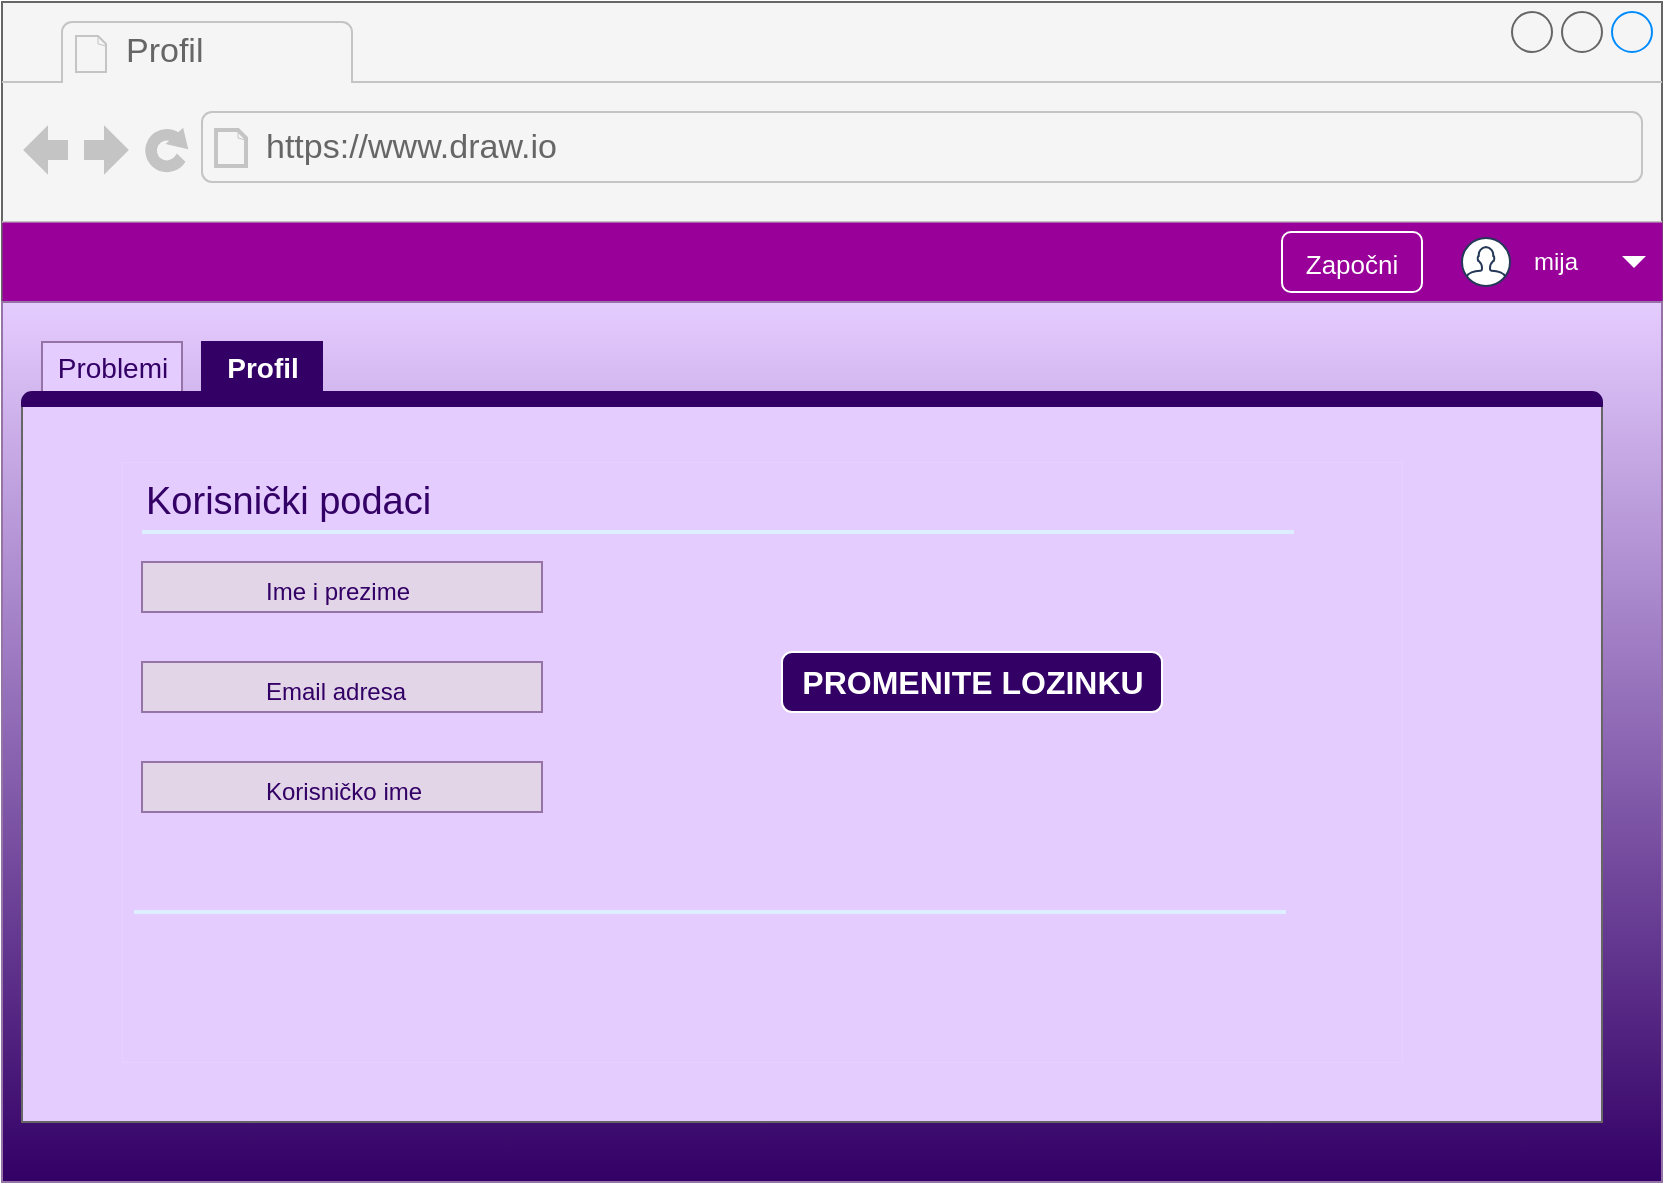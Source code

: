 <mxfile version="17.4.5" type="device"><diagram id="esItojhq8iem5CA4j8q9" name="Page-1"><mxGraphModel dx="1422" dy="682" grid="1" gridSize="10" guides="1" tooltips="1" connect="1" arrows="1" fold="1" page="1" pageScale="1" pageWidth="850" pageHeight="1100" math="0" shadow="0"><root><mxCell id="0"/><mxCell id="1" parent="0"/><mxCell id="IFPbUaXIg5gM6hR5f0Dj-1" value="" style="strokeWidth=1;shadow=0;dashed=0;align=center;html=1;shape=mxgraph.mockup.containers.browserWindow;rSize=0;strokeColor=#666666;strokeColor2=#008cff;strokeColor3=#c4c4c4;mainText=,;recursiveResize=0;fillColor=#f5f5f5;fontColor=#333333;" vertex="1" parent="1"><mxGeometry y="10" width="830" height="590" as="geometry"/></mxCell><mxCell id="IFPbUaXIg5gM6hR5f0Dj-2" value="Profil" style="strokeWidth=1;shadow=0;dashed=0;align=center;html=1;shape=mxgraph.mockup.containers.anchor;fontSize=17;fontColor=#666666;align=left;" vertex="1" parent="IFPbUaXIg5gM6hR5f0Dj-1"><mxGeometry x="60" y="12" width="110" height="26" as="geometry"/></mxCell><mxCell id="IFPbUaXIg5gM6hR5f0Dj-3" value="https://www.draw.io" style="strokeWidth=1;shadow=0;dashed=0;align=center;html=1;shape=mxgraph.mockup.containers.anchor;rSize=0;fontSize=17;fontColor=#666666;align=left;" vertex="1" parent="IFPbUaXIg5gM6hR5f0Dj-1"><mxGeometry x="130" y="60" width="250" height="26" as="geometry"/></mxCell><mxCell id="IFPbUaXIg5gM6hR5f0Dj-4" value="" style="rounded=0;whiteSpace=wrap;html=1;labelBackgroundColor=none;fontSize=19;strokeColor=#996185;strokeWidth=0;fillColor=#990099;gradientColor=none;" vertex="1" parent="IFPbUaXIg5gM6hR5f0Dj-1"><mxGeometry y="110" width="830" height="40" as="geometry"/></mxCell><mxCell id="IFPbUaXIg5gM6hR5f0Dj-5" value="" style="rounded=1;fillColor=none;strokeColor=none;html=1;labelBackgroundColor=none;fontSize=13;fontColor=#FFFFFF;" vertex="1" parent="IFPbUaXIg5gM6hR5f0Dj-1"><mxGeometry x="720" y="115" width="110" height="30" as="geometry"/></mxCell><mxCell id="IFPbUaXIg5gM6hR5f0Dj-6" value="" style="shape=triangle;direction=south;fillColor=#ffffff;strokeColor=none;html=1;labelBackgroundColor=none;fontSize=13;fontColor=#FFFFFF;" vertex="1" parent="IFPbUaXIg5gM6hR5f0Dj-5"><mxGeometry x="1" y="0.5" width="12" height="6" relative="1" as="geometry"><mxPoint x="-20" y="-3" as="offset"/></mxGeometry></mxCell><mxCell id="IFPbUaXIg5gM6hR5f0Dj-7" value="mija" style="shape=mxgraph.ios7.icons.user;fillColor=#ffffff;strokeColor=#253858;html=1;fontColor=#ffffff;align=left;fontSize=12;spacingLeft=10;labelPosition=right;verticalLabelPosition=middle;verticalAlign=middle;labelBackgroundColor=none;" vertex="1" parent="IFPbUaXIg5gM6hR5f0Dj-5"><mxGeometry y="0.5" width="24" height="24" relative="1" as="geometry"><mxPoint x="10" y="-12" as="offset"/></mxGeometry></mxCell><mxCell id="IFPbUaXIg5gM6hR5f0Dj-8" value="&lt;font style=&quot;font-size: 13px&quot; color=&quot;#ffffff&quot;&gt;Započni&lt;/font&gt;" style="rounded=1;whiteSpace=wrap;html=1;labelBackgroundColor=none;fontSize=15;strokeColor=#FFFFFF;strokeWidth=1;fillColor=none;gradientColor=none;" vertex="1" parent="IFPbUaXIg5gM6hR5f0Dj-1"><mxGeometry x="640" y="115" width="70" height="30" as="geometry"/></mxCell><mxCell id="IFPbUaXIg5gM6hR5f0Dj-9" value="" style="rounded=0;whiteSpace=wrap;html=1;fillColor=#E5CCFF;strokeColor=#9673a6;gradientColor=#330066;" vertex="1" parent="IFPbUaXIg5gM6hR5f0Dj-1"><mxGeometry y="150" width="830" height="440" as="geometry"/></mxCell><mxCell id="IFPbUaXIg5gM6hR5f0Dj-10" value="" style="strokeWidth=1;shadow=0;dashed=0;align=center;html=1;shape=mxgraph.mockup.containers.marginRect2;rectMarginTop=32;strokeColor=#666666;gradientColor=none;fillColor=#E5CCFF;" vertex="1" parent="IFPbUaXIg5gM6hR5f0Dj-1"><mxGeometry x="10" y="170" width="790" height="390" as="geometry"/></mxCell><mxCell id="IFPbUaXIg5gM6hR5f0Dj-11" value="&lt;font style=&quot;font-size: 14px&quot; color=&quot;#330066&quot;&gt;Problemi&lt;/font&gt;" style="strokeWidth=1;shadow=0;dashed=0;align=center;html=1;shape=mxgraph.mockup.containers.rrect;rSize=0;fontSize=17;fillColor=#E5CCFF;strokeColor=#9673a6;" vertex="1" parent="IFPbUaXIg5gM6hR5f0Dj-10"><mxGeometry width="70" height="25" relative="1" as="geometry"><mxPoint x="10" as="offset"/></mxGeometry></mxCell><mxCell id="IFPbUaXIg5gM6hR5f0Dj-12" value="" style="strokeWidth=1;shadow=0;dashed=0;align=center;html=1;shape=mxgraph.mockup.containers.topButton;rSize=5;strokeColor=#330066;fillColor=#330066;gradientColor=none;resizeWidth=1;movable=0;deletable=1;" vertex="1" parent="IFPbUaXIg5gM6hR5f0Dj-10"><mxGeometry width="790.0" height="7" relative="1" as="geometry"><mxPoint y="25" as="offset"/></mxGeometry></mxCell><mxCell id="IFPbUaXIg5gM6hR5f0Dj-82" value="" style="strokeWidth=0;shadow=0;dashed=0;align=center;html=1;shape=mxgraph.mockup.forms.rrect;rSize=0;strokeColor=#FFFFFF;fillColor=none;gradientColor=none;" vertex="1" parent="IFPbUaXIg5gM6hR5f0Dj-10"><mxGeometry x="50" y="60" width="640" height="300" as="geometry"/></mxCell><mxCell id="IFPbUaXIg5gM6hR5f0Dj-83" value="&lt;font style=&quot;font-size: 19px&quot;&gt;Korisnički podaci&lt;/font&gt;" style="strokeWidth=1;shadow=0;dashed=0;align=center;html=1;shape=mxgraph.mockup.forms.anchor;fontSize=12;fontColor=#330066;align=left;resizeWidth=1;spacingLeft=0;" vertex="1" parent="IFPbUaXIg5gM6hR5f0Dj-82"><mxGeometry width="563.2" height="20" relative="1" as="geometry"><mxPoint x="10" y="10" as="offset"/></mxGeometry></mxCell><mxCell id="IFPbUaXIg5gM6hR5f0Dj-84" value="" style="shape=line;strokeColor=#ddeeff;strokeWidth=2;html=1;resizeWidth=1;" vertex="1" parent="IFPbUaXIg5gM6hR5f0Dj-82"><mxGeometry width="576.0" height="10" relative="1" as="geometry"><mxPoint x="10" y="30" as="offset"/></mxGeometry></mxCell><mxCell id="IFPbUaXIg5gM6hR5f0Dj-86" value="" style="strokeWidth=1;shadow=0;dashed=0;align=center;html=1;shape=mxgraph.mockup.forms.rrect;rSize=0;align=left;spacingLeft=5;resizeWidth=1;fillColor=#e1d5e7;strokeColor=#9673a6;" vertex="1" parent="IFPbUaXIg5gM6hR5f0Dj-82"><mxGeometry width="200" height="25" relative="1" as="geometry"><mxPoint x="10" y="50" as="offset"/></mxGeometry></mxCell><mxCell id="IFPbUaXIg5gM6hR5f0Dj-89" value="&lt;font color=&quot;#ffffff&quot;&gt;PROMENITE LOZINKU&lt;/font&gt;" style="strokeWidth=1;shadow=0;dashed=0;align=center;html=1;shape=mxgraph.mockup.forms.rrect;rSize=5;strokeColor=#FFFFFF;fillColor=#330066;fontSize=16;fontStyle=1;gradientColor=none;" vertex="1" parent="IFPbUaXIg5gM6hR5f0Dj-82"><mxGeometry y="1" width="190" height="30" relative="1" as="geometry"><mxPoint x="330" y="-205" as="offset"/></mxGeometry></mxCell><mxCell id="IFPbUaXIg5gM6hR5f0Dj-90" value="" style="strokeWidth=1;shadow=0;dashed=0;align=center;html=1;shape=mxgraph.mockup.forms.anchor;fontSize=12;fontColor=#9999ff;align=left;spacingLeft=0;fontStyle=4;resizeWidth=1;" vertex="1" parent="IFPbUaXIg5gM6hR5f0Dj-82"><mxGeometry y="1" width="480.0" height="20" relative="1" as="geometry"><mxPoint x="10" y="-110" as="offset"/></mxGeometry></mxCell><mxCell id="IFPbUaXIg5gM6hR5f0Dj-91" value="" style="shape=line;strokeColor=#ddeeff;strokeWidth=2;html=1;resizeWidth=1;" vertex="1" parent="IFPbUaXIg5gM6hR5f0Dj-82"><mxGeometry y="1" width="576.0" height="10" relative="1" as="geometry"><mxPoint x="6" y="-80" as="offset"/></mxGeometry></mxCell><mxCell id="IFPbUaXIg5gM6hR5f0Dj-103" value="&lt;font&gt;Ime i prezime&lt;/font&gt;" style="strokeWidth=1;shadow=0;dashed=0;align=center;html=1;shape=mxgraph.mockup.forms.anchor;fontSize=12;fontColor=#330066;align=left;resizeWidth=1;spacingLeft=0;" vertex="1" parent="IFPbUaXIg5gM6hR5f0Dj-82"><mxGeometry x="70" y="50" width="190" height="30" as="geometry"/></mxCell><mxCell id="IFPbUaXIg5gM6hR5f0Dj-104" value="" style="strokeWidth=1;shadow=0;dashed=0;align=center;html=1;shape=mxgraph.mockup.forms.rrect;rSize=0;align=left;spacingLeft=5;resizeWidth=1;fillColor=#e1d5e7;strokeColor=#9673a6;" vertex="1" parent="IFPbUaXIg5gM6hR5f0Dj-82"><mxGeometry x="10" y="100" width="200" height="25" as="geometry"/></mxCell><mxCell id="IFPbUaXIg5gM6hR5f0Dj-105" value="&lt;font&gt;Email adresa&lt;/font&gt;" style="strokeWidth=1;shadow=0;dashed=0;align=center;html=1;shape=mxgraph.mockup.forms.anchor;fontSize=12;fontColor=#330066;align=left;resizeWidth=1;spacingLeft=0;" vertex="1" parent="IFPbUaXIg5gM6hR5f0Dj-82"><mxGeometry x="70" y="100" width="190" height="30" as="geometry"/></mxCell><mxCell id="IFPbUaXIg5gM6hR5f0Dj-106" value="" style="strokeWidth=1;shadow=0;dashed=0;align=center;html=1;shape=mxgraph.mockup.forms.rrect;rSize=0;align=left;spacingLeft=5;resizeWidth=1;fillColor=#e1d5e7;strokeColor=#9673a6;" vertex="1" parent="IFPbUaXIg5gM6hR5f0Dj-82"><mxGeometry x="10" y="150" width="200" height="25" as="geometry"/></mxCell><mxCell id="IFPbUaXIg5gM6hR5f0Dj-107" value="&lt;font&gt;Korisničko ime&lt;/font&gt;" style="strokeWidth=1;shadow=0;dashed=0;align=center;html=1;shape=mxgraph.mockup.forms.anchor;fontSize=12;fontColor=#330066;align=left;resizeWidth=1;spacingLeft=0;" vertex="1" parent="IFPbUaXIg5gM6hR5f0Dj-82"><mxGeometry x="70" y="150" width="190" height="30" as="geometry"/></mxCell><mxCell id="IFPbUaXIg5gM6hR5f0Dj-69" value="&lt;font style=&quot;font-size: 14px&quot;&gt;&lt;b&gt;Profil&lt;/b&gt;&lt;/font&gt;" style="strokeWidth=1;shadow=0;dashed=0;align=center;html=1;shape=mxgraph.mockup.containers.rrect;rSize=0;fontSize=17;fontColor=#ffffff;strokeColor=#330066;fillColor=#330066;" vertex="1" parent="IFPbUaXIg5gM6hR5f0Dj-1"><mxGeometry x="100" y="170" width="60" height="25" as="geometry"/></mxCell></root></mxGraphModel></diagram></mxfile>